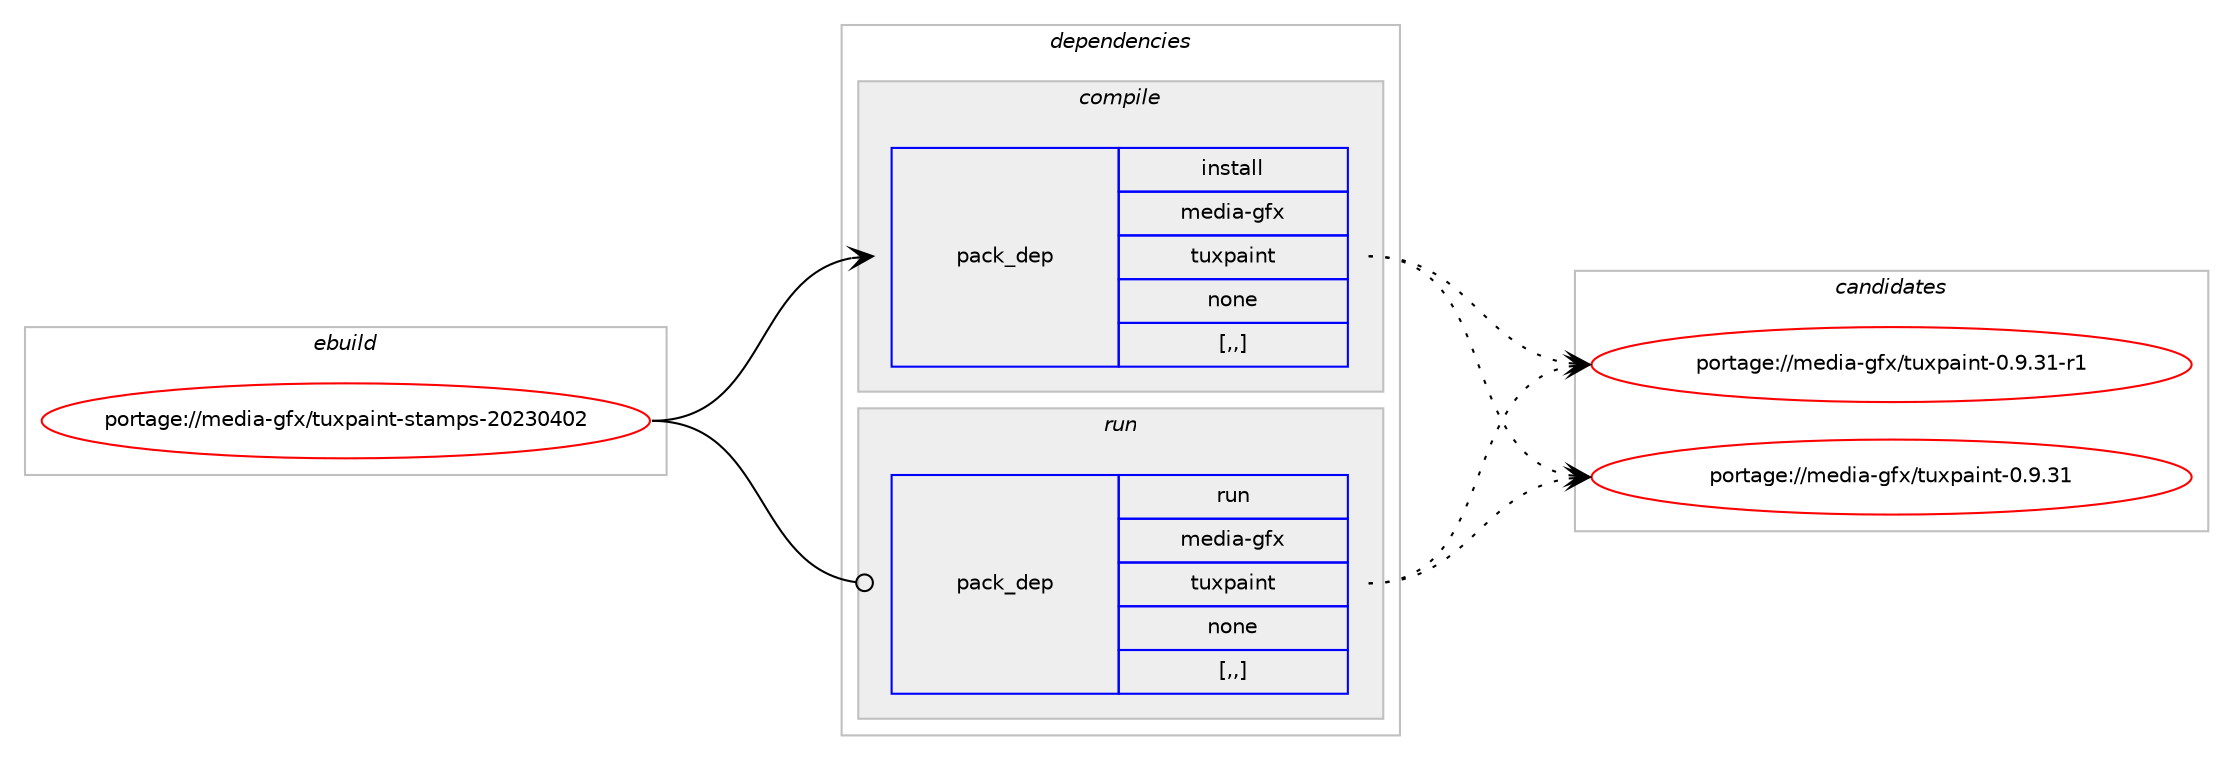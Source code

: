 digraph prolog {

# *************
# Graph options
# *************

newrank=true;
concentrate=true;
compound=true;
graph [rankdir=LR,fontname=Helvetica,fontsize=10,ranksep=1.5];#, ranksep=2.5, nodesep=0.2];
edge  [arrowhead=vee];
node  [fontname=Helvetica,fontsize=10];

# **********
# The ebuild
# **********

subgraph cluster_leftcol {
color=gray;
label=<<i>ebuild</i>>;
id [label="portage://media-gfx/tuxpaint-stamps-20230402", color=red, width=4, href="../media-gfx/tuxpaint-stamps-20230402.svg"];
}

# ****************
# The dependencies
# ****************

subgraph cluster_midcol {
color=gray;
label=<<i>dependencies</i>>;
subgraph cluster_compile {
fillcolor="#eeeeee";
style=filled;
label=<<i>compile</i>>;
subgraph pack218399 {
dependency294875 [label=<<TABLE BORDER="0" CELLBORDER="1" CELLSPACING="0" CELLPADDING="4" WIDTH="220"><TR><TD ROWSPAN="6" CELLPADDING="30">pack_dep</TD></TR><TR><TD WIDTH="110">install</TD></TR><TR><TD>media-gfx</TD></TR><TR><TD>tuxpaint</TD></TR><TR><TD>none</TD></TR><TR><TD>[,,]</TD></TR></TABLE>>, shape=none, color=blue];
}
id:e -> dependency294875:w [weight=20,style="solid",arrowhead="vee"];
}
subgraph cluster_compileandrun {
fillcolor="#eeeeee";
style=filled;
label=<<i>compile and run</i>>;
}
subgraph cluster_run {
fillcolor="#eeeeee";
style=filled;
label=<<i>run</i>>;
subgraph pack218400 {
dependency294876 [label=<<TABLE BORDER="0" CELLBORDER="1" CELLSPACING="0" CELLPADDING="4" WIDTH="220"><TR><TD ROWSPAN="6" CELLPADDING="30">pack_dep</TD></TR><TR><TD WIDTH="110">run</TD></TR><TR><TD>media-gfx</TD></TR><TR><TD>tuxpaint</TD></TR><TR><TD>none</TD></TR><TR><TD>[,,]</TD></TR></TABLE>>, shape=none, color=blue];
}
id:e -> dependency294876:w [weight=20,style="solid",arrowhead="odot"];
}
}

# **************
# The candidates
# **************

subgraph cluster_choices {
rank=same;
color=gray;
label=<<i>candidates</i>>;

subgraph choice218399 {
color=black;
nodesep=1;
choice10910110010597451031021204711611712011297105110116454846574651494511449 [label="portage://media-gfx/tuxpaint-0.9.31-r1", color=red, width=4,href="../media-gfx/tuxpaint-0.9.31-r1.svg"];
choice1091011001059745103102120471161171201129710511011645484657465149 [label="portage://media-gfx/tuxpaint-0.9.31", color=red, width=4,href="../media-gfx/tuxpaint-0.9.31.svg"];
dependency294875:e -> choice10910110010597451031021204711611712011297105110116454846574651494511449:w [style=dotted,weight="100"];
dependency294875:e -> choice1091011001059745103102120471161171201129710511011645484657465149:w [style=dotted,weight="100"];
}
subgraph choice218400 {
color=black;
nodesep=1;
choice10910110010597451031021204711611712011297105110116454846574651494511449 [label="portage://media-gfx/tuxpaint-0.9.31-r1", color=red, width=4,href="../media-gfx/tuxpaint-0.9.31-r1.svg"];
choice1091011001059745103102120471161171201129710511011645484657465149 [label="portage://media-gfx/tuxpaint-0.9.31", color=red, width=4,href="../media-gfx/tuxpaint-0.9.31.svg"];
dependency294876:e -> choice10910110010597451031021204711611712011297105110116454846574651494511449:w [style=dotted,weight="100"];
dependency294876:e -> choice1091011001059745103102120471161171201129710511011645484657465149:w [style=dotted,weight="100"];
}
}

}
